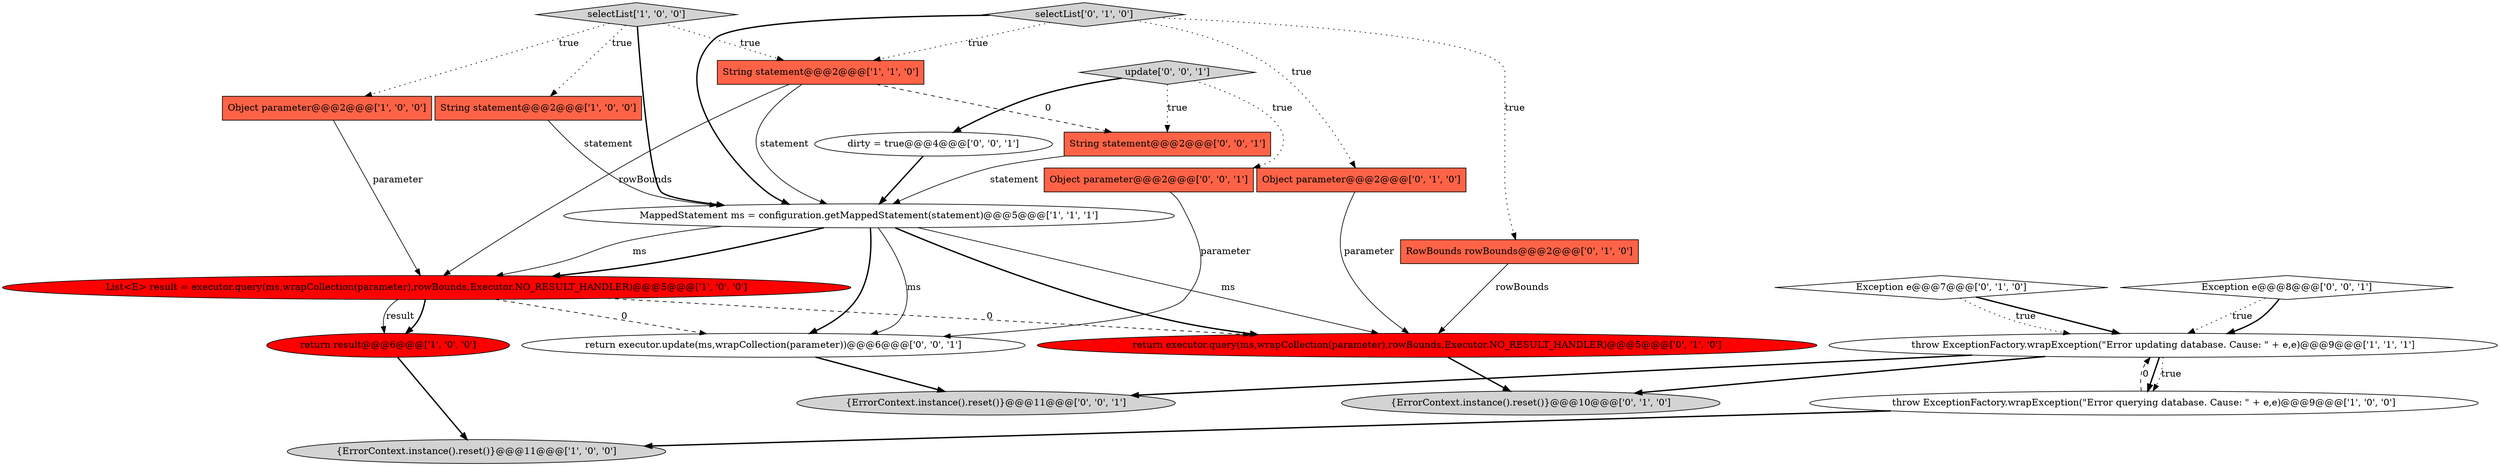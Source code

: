 digraph {
6 [style = filled, label = "String statement@@@2@@@['1', '1', '0']", fillcolor = tomato, shape = box image = "AAA0AAABBB1BBB"];
19 [style = filled, label = "Object parameter@@@2@@@['0', '0', '1']", fillcolor = tomato, shape = box image = "AAA0AAABBB3BBB"];
2 [style = filled, label = "Object parameter@@@2@@@['1', '0', '0']", fillcolor = tomato, shape = box image = "AAA0AAABBB1BBB"];
11 [style = filled, label = "return executor.query(ms,wrapCollection(parameter),rowBounds,Executor.NO_RESULT_HANDLER)@@@5@@@['0', '1', '0']", fillcolor = red, shape = ellipse image = "AAA1AAABBB2BBB"];
22 [style = filled, label = "String statement@@@2@@@['0', '0', '1']", fillcolor = tomato, shape = box image = "AAA0AAABBB3BBB"];
1 [style = filled, label = "return result@@@6@@@['1', '0', '0']", fillcolor = red, shape = ellipse image = "AAA1AAABBB1BBB"];
4 [style = filled, label = "String statement@@@2@@@['1', '0', '0']", fillcolor = tomato, shape = box image = "AAA0AAABBB1BBB"];
17 [style = filled, label = "{ErrorContext.instance().reset()}@@@11@@@['0', '0', '1']", fillcolor = lightgray, shape = ellipse image = "AAA0AAABBB3BBB"];
10 [style = filled, label = "Object parameter@@@2@@@['0', '1', '0']", fillcolor = tomato, shape = box image = "AAA0AAABBB2BBB"];
12 [style = filled, label = "Exception e@@@7@@@['0', '1', '0']", fillcolor = white, shape = diamond image = "AAA0AAABBB2BBB"];
15 [style = filled, label = "selectList['0', '1', '0']", fillcolor = lightgray, shape = diamond image = "AAA0AAABBB2BBB"];
20 [style = filled, label = "dirty = true@@@4@@@['0', '0', '1']", fillcolor = white, shape = ellipse image = "AAA0AAABBB3BBB"];
8 [style = filled, label = "selectList['1', '0', '0']", fillcolor = lightgray, shape = diamond image = "AAA0AAABBB1BBB"];
3 [style = filled, label = "throw ExceptionFactory.wrapException(\"Error querying database. Cause: \" + e,e)@@@9@@@['1', '0', '0']", fillcolor = white, shape = ellipse image = "AAA0AAABBB1BBB"];
14 [style = filled, label = "{ErrorContext.instance().reset()}@@@10@@@['0', '1', '0']", fillcolor = lightgray, shape = ellipse image = "AAA0AAABBB2BBB"];
18 [style = filled, label = "Exception e@@@8@@@['0', '0', '1']", fillcolor = white, shape = diamond image = "AAA0AAABBB3BBB"];
5 [style = filled, label = "List<E> result = executor.query(ms,wrapCollection(parameter),rowBounds,Executor.NO_RESULT_HANDLER)@@@5@@@['1', '0', '0']", fillcolor = red, shape = ellipse image = "AAA1AAABBB1BBB"];
9 [style = filled, label = "{ErrorContext.instance().reset()}@@@11@@@['1', '0', '0']", fillcolor = lightgray, shape = ellipse image = "AAA0AAABBB1BBB"];
16 [style = filled, label = "return executor.update(ms,wrapCollection(parameter))@@@6@@@['0', '0', '1']", fillcolor = white, shape = ellipse image = "AAA0AAABBB3BBB"];
0 [style = filled, label = "throw ExceptionFactory.wrapException(\"Error updating database. Cause: \" + e,e)@@@9@@@['1', '1', '1']", fillcolor = white, shape = ellipse image = "AAA0AAABBB1BBB"];
21 [style = filled, label = "update['0', '0', '1']", fillcolor = lightgray, shape = diamond image = "AAA0AAABBB3BBB"];
7 [style = filled, label = "MappedStatement ms = configuration.getMappedStatement(statement)@@@5@@@['1', '1', '1']", fillcolor = white, shape = ellipse image = "AAA0AAABBB1BBB"];
13 [style = filled, label = "RowBounds rowBounds@@@2@@@['0', '1', '0']", fillcolor = tomato, shape = box image = "AAA0AAABBB2BBB"];
0->3 [style = bold, label=""];
10->11 [style = solid, label="parameter"];
4->7 [style = solid, label="statement"];
13->11 [style = solid, label="rowBounds"];
7->11 [style = bold, label=""];
15->7 [style = bold, label=""];
11->14 [style = bold, label=""];
0->17 [style = bold, label=""];
8->2 [style = dotted, label="true"];
21->22 [style = dotted, label="true"];
15->10 [style = dotted, label="true"];
16->17 [style = bold, label=""];
7->11 [style = solid, label="ms"];
12->0 [style = bold, label=""];
7->16 [style = solid, label="ms"];
8->4 [style = dotted, label="true"];
6->22 [style = dashed, label="0"];
1->9 [style = bold, label=""];
8->7 [style = bold, label=""];
15->13 [style = dotted, label="true"];
5->16 [style = dashed, label="0"];
3->9 [style = bold, label=""];
5->1 [style = bold, label=""];
2->5 [style = solid, label="parameter"];
6->5 [style = solid, label="rowBounds"];
7->5 [style = bold, label=""];
0->14 [style = bold, label=""];
21->20 [style = bold, label=""];
8->6 [style = dotted, label="true"];
6->7 [style = solid, label="statement"];
5->11 [style = dashed, label="0"];
15->6 [style = dotted, label="true"];
21->19 [style = dotted, label="true"];
7->16 [style = bold, label=""];
19->16 [style = solid, label="parameter"];
5->1 [style = solid, label="result"];
12->0 [style = dotted, label="true"];
18->0 [style = dotted, label="true"];
7->5 [style = solid, label="ms"];
0->3 [style = dotted, label="true"];
20->7 [style = bold, label=""];
3->0 [style = dashed, label="0"];
22->7 [style = solid, label="statement"];
18->0 [style = bold, label=""];
}
